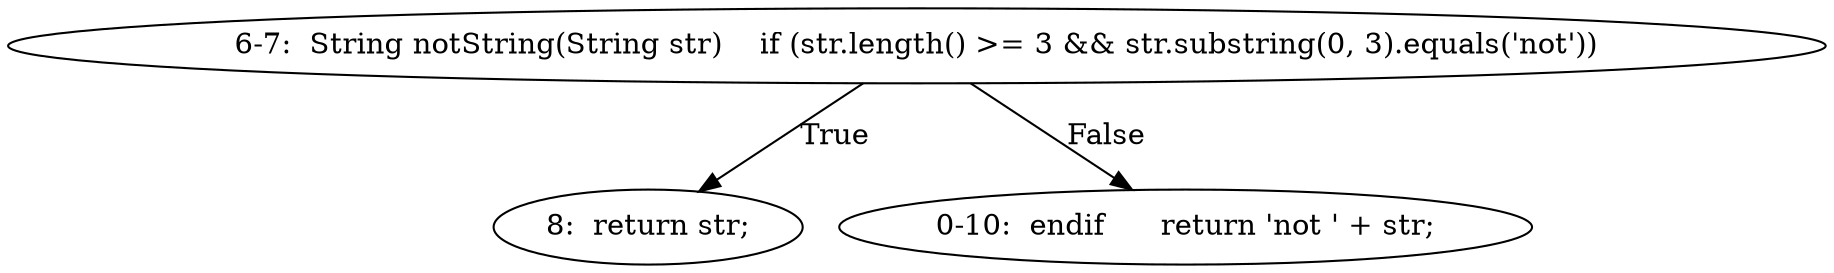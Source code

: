 digraph result_test { 
// graph-vertices
  a1  [label="6-7:  String notString(String str)	if (str.length() >= 3 && str.substring(0, 3).equals('not'))"]; 
  2  [label="8:  return str;"]; 
  a2  [label="0-10:  endif	return 'not ' + str;"]; 
// graph-edges
  a1 -> 2  [label="True"]; 
  a1 -> a2  [label="False"]; 
}